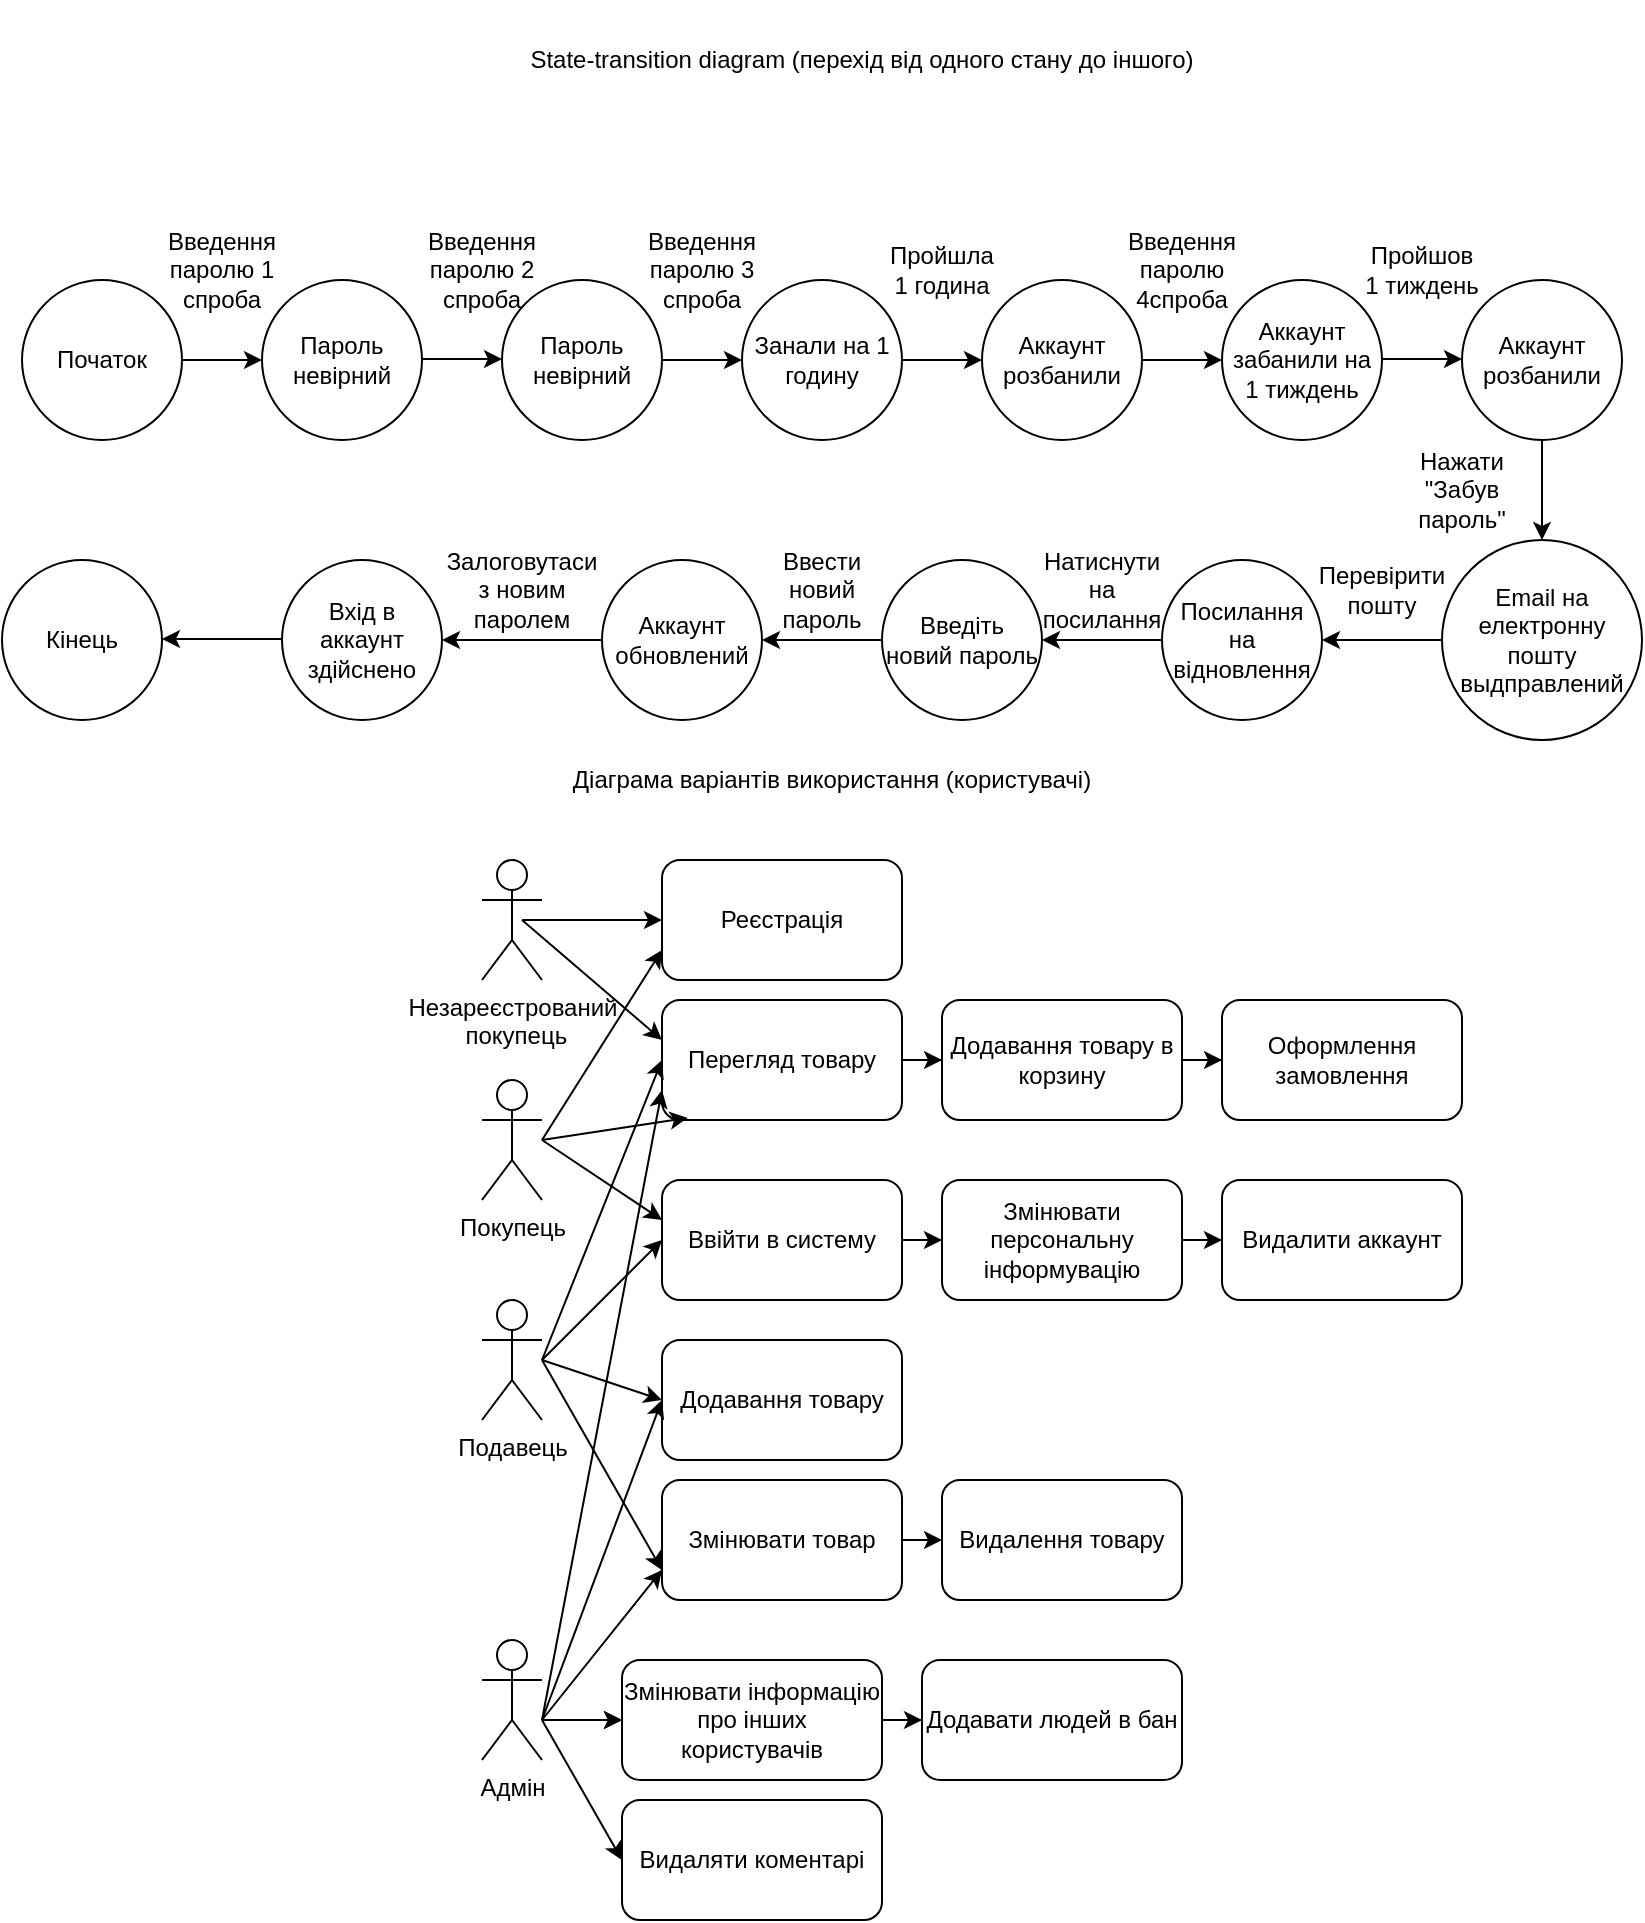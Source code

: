 <mxfile version="15.6.2" type="github">
  <diagram id="R2lEEEUBdFMjLlhIrx00" name="Page-1">
    <mxGraphModel dx="868" dy="450" grid="1" gridSize="10" guides="1" tooltips="1" connect="1" arrows="1" fold="1" page="1" pageScale="1" pageWidth="850" pageHeight="1100" math="0" shadow="0" extFonts="Permanent Marker^https://fonts.googleapis.com/css?family=Permanent+Marker">
      <root>
        <mxCell id="0" />
        <mxCell id="1" parent="0" />
        <mxCell id="Ue390XHN1mh2CvqSjxft-1" value="&lt;font style=&quot;vertical-align: inherit&quot;&gt;&lt;font style=&quot;vertical-align: inherit&quot;&gt;Початок&lt;/font&gt;&lt;/font&gt;" style="ellipse;whiteSpace=wrap;html=1;aspect=fixed;" parent="1" vertex="1">
          <mxGeometry x="20" y="150" width="80" height="80" as="geometry" />
        </mxCell>
        <mxCell id="Ue390XHN1mh2CvqSjxft-4" value="" style="endArrow=classic;html=1;rounded=0;exitX=1;exitY=0.5;exitDx=0;exitDy=0;" parent="1" source="Ue390XHN1mh2CvqSjxft-1" edge="1">
          <mxGeometry width="50" height="50" relative="1" as="geometry">
            <mxPoint x="280" y="260" as="sourcePoint" />
            <mxPoint x="140" y="190" as="targetPoint" />
          </mxGeometry>
        </mxCell>
        <mxCell id="Ue390XHN1mh2CvqSjxft-7" value="&lt;font style=&quot;vertical-align: inherit&quot;&gt;&lt;font style=&quot;vertical-align: inherit&quot;&gt;Кінець&lt;/font&gt;&lt;/font&gt;" style="ellipse;whiteSpace=wrap;html=1;aspect=fixed;" parent="1" vertex="1">
          <mxGeometry x="10" y="290" width="80" height="80" as="geometry" />
        </mxCell>
        <mxCell id="Ue390XHN1mh2CvqSjxft-8" value="Пароль невірний" style="ellipse;whiteSpace=wrap;html=1;aspect=fixed;" parent="1" vertex="1">
          <mxGeometry x="140" y="150" width="80" height="80" as="geometry" />
        </mxCell>
        <mxCell id="Ue390XHN1mh2CvqSjxft-9" value="&lt;font style=&quot;vertical-align: inherit&quot;&gt;&lt;font style=&quot;vertical-align: inherit&quot;&gt;Введення паролю 1 спроба&lt;/font&gt;&lt;/font&gt;" style="text;html=1;strokeColor=none;fillColor=none;align=center;verticalAlign=middle;whiteSpace=wrap;rounded=0;" parent="1" vertex="1">
          <mxGeometry x="90" y="130" width="60" height="30" as="geometry" />
        </mxCell>
        <mxCell id="Ue390XHN1mh2CvqSjxft-10" value="Пароль невірний" style="ellipse;whiteSpace=wrap;html=1;aspect=fixed;" parent="1" vertex="1">
          <mxGeometry x="260" y="150" width="80" height="80" as="geometry" />
        </mxCell>
        <mxCell id="Ue390XHN1mh2CvqSjxft-12" value="" style="endArrow=classic;html=1;rounded=0;exitX=1;exitY=0.5;exitDx=0;exitDy=0;" parent="1" edge="1">
          <mxGeometry width="50" height="50" relative="1" as="geometry">
            <mxPoint x="220" y="189.5" as="sourcePoint" />
            <mxPoint x="260" y="189.5" as="targetPoint" />
          </mxGeometry>
        </mxCell>
        <mxCell id="Ue390XHN1mh2CvqSjxft-13" value="&lt;font style=&quot;vertical-align: inherit&quot;&gt;&lt;font style=&quot;vertical-align: inherit&quot;&gt;Введення паролю 2 спроба&lt;/font&gt;&lt;/font&gt;" style="text;html=1;strokeColor=none;fillColor=none;align=center;verticalAlign=middle;whiteSpace=wrap;rounded=0;" parent="1" vertex="1">
          <mxGeometry x="220" y="130" width="60" height="30" as="geometry" />
        </mxCell>
        <mxCell id="Ue390XHN1mh2CvqSjxft-14" value="" style="endArrow=classic;html=1;rounded=0;exitX=1;exitY=0.5;exitDx=0;exitDy=0;" parent="1" edge="1">
          <mxGeometry width="50" height="50" relative="1" as="geometry">
            <mxPoint x="340" y="190" as="sourcePoint" />
            <mxPoint x="380" y="190" as="targetPoint" />
          </mxGeometry>
        </mxCell>
        <mxCell id="Ue390XHN1mh2CvqSjxft-15" value="&lt;font style=&quot;vertical-align: inherit&quot;&gt;&lt;font style=&quot;vertical-align: inherit&quot;&gt;Введення паролю 3 спроба&lt;/font&gt;&lt;/font&gt;" style="text;html=1;strokeColor=none;fillColor=none;align=center;verticalAlign=middle;whiteSpace=wrap;rounded=0;" parent="1" vertex="1">
          <mxGeometry x="330" y="130" width="60" height="30" as="geometry" />
        </mxCell>
        <mxCell id="Ue390XHN1mh2CvqSjxft-16" value="Занали на 1 годину" style="ellipse;whiteSpace=wrap;html=1;aspect=fixed;" parent="1" vertex="1">
          <mxGeometry x="380" y="150" width="80" height="80" as="geometry" />
        </mxCell>
        <mxCell id="Ue390XHN1mh2CvqSjxft-17" value="&lt;font style=&quot;vertical-align: inherit&quot;&gt;&lt;font style=&quot;vertical-align: inherit&quot;&gt;Пройшла 1 година&lt;/font&gt;&lt;/font&gt;" style="text;html=1;strokeColor=none;fillColor=none;align=center;verticalAlign=middle;whiteSpace=wrap;rounded=0;" parent="1" vertex="1">
          <mxGeometry x="450" y="130" width="60" height="30" as="geometry" />
        </mxCell>
        <mxCell id="Ue390XHN1mh2CvqSjxft-18" value="" style="endArrow=classic;html=1;rounded=0;exitX=1;exitY=0.5;exitDx=0;exitDy=0;" parent="1" edge="1">
          <mxGeometry width="50" height="50" relative="1" as="geometry">
            <mxPoint x="460" y="190" as="sourcePoint" />
            <mxPoint x="500" y="190" as="targetPoint" />
          </mxGeometry>
        </mxCell>
        <mxCell id="Ue390XHN1mh2CvqSjxft-19" value="Аккаунт розбанили" style="ellipse;whiteSpace=wrap;html=1;aspect=fixed;" parent="1" vertex="1">
          <mxGeometry x="500" y="150" width="80" height="80" as="geometry" />
        </mxCell>
        <mxCell id="Ue390XHN1mh2CvqSjxft-20" value="&lt;font style=&quot;vertical-align: inherit&quot;&gt;&lt;font style=&quot;vertical-align: inherit&quot;&gt;Введення паролю 4спроба&lt;/font&gt;&lt;/font&gt;" style="text;html=1;strokeColor=none;fillColor=none;align=center;verticalAlign=middle;whiteSpace=wrap;rounded=0;" parent="1" vertex="1">
          <mxGeometry x="570" y="130" width="60" height="30" as="geometry" />
        </mxCell>
        <mxCell id="Ue390XHN1mh2CvqSjxft-21" value="" style="endArrow=classic;html=1;rounded=0;exitX=1;exitY=0.5;exitDx=0;exitDy=0;" parent="1" edge="1">
          <mxGeometry width="50" height="50" relative="1" as="geometry">
            <mxPoint x="580" y="190" as="sourcePoint" />
            <mxPoint x="620" y="190" as="targetPoint" />
          </mxGeometry>
        </mxCell>
        <mxCell id="Ue390XHN1mh2CvqSjxft-22" value="Аккаунт забанили на 1 тиждень" style="ellipse;whiteSpace=wrap;html=1;aspect=fixed;" parent="1" vertex="1">
          <mxGeometry x="620" y="150" width="80" height="80" as="geometry" />
        </mxCell>
        <mxCell id="Ue390XHN1mh2CvqSjxft-23" value="&lt;font style=&quot;vertical-align: inherit&quot;&gt;&lt;font style=&quot;vertical-align: inherit&quot;&gt;Пройшов 1 тиждень&lt;/font&gt;&lt;/font&gt;" style="text;html=1;strokeColor=none;fillColor=none;align=center;verticalAlign=middle;whiteSpace=wrap;rounded=0;" parent="1" vertex="1">
          <mxGeometry x="690" y="130" width="60" height="30" as="geometry" />
        </mxCell>
        <mxCell id="Ue390XHN1mh2CvqSjxft-24" value="" style="endArrow=classic;html=1;rounded=0;exitX=1;exitY=0.5;exitDx=0;exitDy=0;" parent="1" edge="1">
          <mxGeometry width="50" height="50" relative="1" as="geometry">
            <mxPoint x="700" y="189.5" as="sourcePoint" />
            <mxPoint x="740" y="189.5" as="targetPoint" />
          </mxGeometry>
        </mxCell>
        <mxCell id="Ue390XHN1mh2CvqSjxft-26" value="Аккаунт розбанили" style="ellipse;whiteSpace=wrap;html=1;aspect=fixed;" parent="1" vertex="1">
          <mxGeometry x="740" y="150" width="80" height="80" as="geometry" />
        </mxCell>
        <mxCell id="Ue390XHN1mh2CvqSjxft-28" value="" style="endArrow=classic;html=1;rounded=0;" parent="1" edge="1">
          <mxGeometry width="50" height="50" relative="1" as="geometry">
            <mxPoint x="780" y="230" as="sourcePoint" />
            <mxPoint x="780" y="280" as="targetPoint" />
          </mxGeometry>
        </mxCell>
        <mxCell id="Ue390XHN1mh2CvqSjxft-29" value="&lt;font style=&quot;vertical-align: inherit&quot;&gt;&lt;font style=&quot;vertical-align: inherit&quot;&gt;Нажати &quot;Забув пароль&quot;&lt;/font&gt;&lt;/font&gt;" style="text;html=1;strokeColor=none;fillColor=none;align=center;verticalAlign=middle;whiteSpace=wrap;rounded=0;" parent="1" vertex="1">
          <mxGeometry x="710" y="240" width="60" height="30" as="geometry" />
        </mxCell>
        <mxCell id="Ue390XHN1mh2CvqSjxft-31" value="Email на електронну пошту выдправлений" style="ellipse;whiteSpace=wrap;html=1;aspect=fixed;" parent="1" vertex="1">
          <mxGeometry x="730" y="280" width="100" height="100" as="geometry" />
        </mxCell>
        <mxCell id="Ue390XHN1mh2CvqSjxft-33" value="" style="endArrow=classic;html=1;rounded=0;entryX=1;entryY=0.5;entryDx=0;entryDy=0;" parent="1" target="Ue390XHN1mh2CvqSjxft-34" edge="1">
          <mxGeometry width="50" height="50" relative="1" as="geometry">
            <mxPoint x="730" y="330" as="sourcePoint" />
            <mxPoint x="680" y="330" as="targetPoint" />
          </mxGeometry>
        </mxCell>
        <mxCell id="Ue390XHN1mh2CvqSjxft-34" value="Посилання на відновлення" style="ellipse;whiteSpace=wrap;html=1;aspect=fixed;" parent="1" vertex="1">
          <mxGeometry x="590" y="290" width="80" height="80" as="geometry" />
        </mxCell>
        <mxCell id="Ue390XHN1mh2CvqSjxft-35" value="&lt;font style=&quot;vertical-align: inherit&quot;&gt;&lt;font style=&quot;vertical-align: inherit&quot;&gt;Перевірити пошту&lt;/font&gt;&lt;/font&gt;" style="text;html=1;strokeColor=none;fillColor=none;align=center;verticalAlign=middle;whiteSpace=wrap;rounded=0;" parent="1" vertex="1">
          <mxGeometry x="670" y="290" width="60" height="30" as="geometry" />
        </mxCell>
        <mxCell id="Ue390XHN1mh2CvqSjxft-37" value="" style="endArrow=classic;html=1;rounded=0;entryX=1;entryY=0.5;entryDx=0;entryDy=0;" parent="1" target="Ue390XHN1mh2CvqSjxft-38" edge="1">
          <mxGeometry width="50" height="50" relative="1" as="geometry">
            <mxPoint x="590" y="330" as="sourcePoint" />
            <mxPoint x="540" y="330" as="targetPoint" />
          </mxGeometry>
        </mxCell>
        <mxCell id="Ue390XHN1mh2CvqSjxft-38" value="Введіть новий пароль" style="ellipse;whiteSpace=wrap;html=1;aspect=fixed;" parent="1" vertex="1">
          <mxGeometry x="450" y="290" width="80" height="80" as="geometry" />
        </mxCell>
        <mxCell id="Ue390XHN1mh2CvqSjxft-39" value="&lt;font style=&quot;vertical-align: inherit&quot;&gt;&lt;font style=&quot;vertical-align: inherit&quot;&gt;Натиснути на посилання&lt;/font&gt;&lt;/font&gt;" style="text;html=1;strokeColor=none;fillColor=none;align=center;verticalAlign=middle;whiteSpace=wrap;rounded=0;" parent="1" vertex="1">
          <mxGeometry x="530" y="290" width="60" height="30" as="geometry" />
        </mxCell>
        <mxCell id="Ue390XHN1mh2CvqSjxft-40" value="" style="endArrow=classic;html=1;rounded=0;entryX=1;entryY=0.5;entryDx=0;entryDy=0;" parent="1" target="Ue390XHN1mh2CvqSjxft-41" edge="1">
          <mxGeometry width="50" height="50" relative="1" as="geometry">
            <mxPoint x="450" y="330" as="sourcePoint" />
            <mxPoint x="400" y="330" as="targetPoint" />
          </mxGeometry>
        </mxCell>
        <mxCell id="Ue390XHN1mh2CvqSjxft-41" value="Аккаунт обновлений" style="ellipse;whiteSpace=wrap;html=1;aspect=fixed;" parent="1" vertex="1">
          <mxGeometry x="310" y="290" width="80" height="80" as="geometry" />
        </mxCell>
        <mxCell id="Ue390XHN1mh2CvqSjxft-42" value="&lt;font style=&quot;vertical-align: inherit&quot;&gt;&lt;font style=&quot;vertical-align: inherit&quot;&gt;Ввести новий пароль&lt;/font&gt;&lt;/font&gt;" style="text;html=1;strokeColor=none;fillColor=none;align=center;verticalAlign=middle;whiteSpace=wrap;rounded=0;" parent="1" vertex="1">
          <mxGeometry x="390" y="290" width="60" height="30" as="geometry" />
        </mxCell>
        <mxCell id="Ue390XHN1mh2CvqSjxft-43" value="" style="endArrow=classic;html=1;rounded=0;entryX=1;entryY=0.5;entryDx=0;entryDy=0;" parent="1" target="Ue390XHN1mh2CvqSjxft-44" edge="1">
          <mxGeometry width="50" height="50" relative="1" as="geometry">
            <mxPoint x="310" y="330" as="sourcePoint" />
            <mxPoint x="260" y="330" as="targetPoint" />
          </mxGeometry>
        </mxCell>
        <mxCell id="Ue390XHN1mh2CvqSjxft-44" value="Вхід в аккаунт здійснено" style="ellipse;whiteSpace=wrap;html=1;aspect=fixed;" parent="1" vertex="1">
          <mxGeometry x="150" y="290" width="80" height="80" as="geometry" />
        </mxCell>
        <mxCell id="Ue390XHN1mh2CvqSjxft-45" value="&lt;font style=&quot;vertical-align: inherit&quot;&gt;&lt;font style=&quot;vertical-align: inherit&quot;&gt;Залоговутаси з новим паролем&lt;/font&gt;&lt;/font&gt;" style="text;html=1;strokeColor=none;fillColor=none;align=center;verticalAlign=middle;whiteSpace=wrap;rounded=0;" parent="1" vertex="1">
          <mxGeometry x="240" y="290" width="60" height="30" as="geometry" />
        </mxCell>
        <mxCell id="Ue390XHN1mh2CvqSjxft-47" value="" style="endArrow=classic;html=1;rounded=0;entryX=1;entryY=0.5;entryDx=0;entryDy=0;" parent="1" edge="1">
          <mxGeometry width="50" height="50" relative="1" as="geometry">
            <mxPoint x="150" y="329.5" as="sourcePoint" />
            <mxPoint x="90" y="329.5" as="targetPoint" />
          </mxGeometry>
        </mxCell>
        <mxCell id="Ue390XHN1mh2CvqSjxft-48" value="State-transition diagram (перехід від одного стану до іншого)" style="text;html=1;strokeColor=none;fillColor=none;align=center;verticalAlign=middle;whiteSpace=wrap;rounded=0;" parent="1" vertex="1">
          <mxGeometry x="190" y="10" width="500" height="60" as="geometry" />
        </mxCell>
        <mxCell id="236ISNrsegGFX4FAyxNn-2" value="&lt;font style=&quot;vertical-align: inherit&quot;&gt;&lt;font style=&quot;vertical-align: inherit&quot;&gt;&lt;font style=&quot;vertical-align: inherit&quot;&gt;&lt;font style=&quot;vertical-align: inherit&quot;&gt;&lt;font style=&quot;vertical-align: inherit&quot;&gt;&lt;font style=&quot;vertical-align: inherit&quot;&gt;Діаграма варіантів використання (користувачі)&lt;/font&gt;&lt;/font&gt;&lt;/font&gt;&lt;/font&gt;&lt;/font&gt;&lt;/font&gt;" style="text;html=1;strokeColor=none;fillColor=none;align=center;verticalAlign=middle;whiteSpace=wrap;rounded=0;" vertex="1" parent="1">
          <mxGeometry x="175" y="370" width="500" height="60" as="geometry" />
        </mxCell>
        <mxCell id="236ISNrsegGFX4FAyxNn-3" value="&lt;font style=&quot;vertical-align: inherit&quot;&gt;&lt;font style=&quot;vertical-align: inherit&quot;&gt;Адмін&lt;/font&gt;&lt;/font&gt;" style="shape=umlActor;verticalLabelPosition=bottom;verticalAlign=top;html=1;outlineConnect=0;" vertex="1" parent="1">
          <mxGeometry x="250" y="830" width="30" height="60" as="geometry" />
        </mxCell>
        <mxCell id="236ISNrsegGFX4FAyxNn-4" value="&lt;font style=&quot;vertical-align: inherit&quot;&gt;&lt;font style=&quot;vertical-align: inherit&quot;&gt;Подавець&lt;/font&gt;&lt;/font&gt;" style="shape=umlActor;verticalLabelPosition=bottom;verticalAlign=top;html=1;outlineConnect=0;" vertex="1" parent="1">
          <mxGeometry x="250" y="660" width="30" height="60" as="geometry" />
        </mxCell>
        <mxCell id="236ISNrsegGFX4FAyxNn-5" value="&lt;font style=&quot;vertical-align: inherit&quot;&gt;&lt;font style=&quot;vertical-align: inherit&quot;&gt;Покупець&lt;/font&gt;&lt;/font&gt;" style="shape=umlActor;verticalLabelPosition=bottom;verticalAlign=top;html=1;outlineConnect=0;" vertex="1" parent="1">
          <mxGeometry x="250" y="550" width="30" height="60" as="geometry" />
        </mxCell>
        <mxCell id="236ISNrsegGFX4FAyxNn-6" value="&lt;font style=&quot;vertical-align: inherit&quot;&gt;&lt;font style=&quot;vertical-align: inherit&quot;&gt;&lt;font style=&quot;vertical-align: inherit&quot;&gt;&lt;font style=&quot;vertical-align: inherit&quot;&gt;&lt;font style=&quot;vertical-align: inherit&quot;&gt;&lt;font style=&quot;vertical-align: inherit&quot;&gt;Незареєстрований &lt;/font&gt;&lt;/font&gt;&lt;br&gt;&lt;font style=&quot;vertical-align: inherit&quot;&gt;&lt;font style=&quot;vertical-align: inherit&quot;&gt;&amp;nbsp;покупець&lt;/font&gt;&lt;/font&gt;&lt;/font&gt;&lt;/font&gt;&lt;/font&gt;&lt;/font&gt;" style="shape=umlActor;verticalLabelPosition=bottom;verticalAlign=top;html=1;outlineConnect=0;" vertex="1" parent="1">
          <mxGeometry x="250" y="440" width="30" height="60" as="geometry" />
        </mxCell>
        <mxCell id="236ISNrsegGFX4FAyxNn-10" value="Перегляд товару" style="rounded=1;whiteSpace=wrap;html=1;" vertex="1" parent="1">
          <mxGeometry x="340" y="510" width="120" height="60" as="geometry" />
        </mxCell>
        <mxCell id="236ISNrsegGFX4FAyxNn-13" value="Реєстрація" style="rounded=1;whiteSpace=wrap;html=1;" vertex="1" parent="1">
          <mxGeometry x="340" y="440" width="120" height="60" as="geometry" />
        </mxCell>
        <mxCell id="236ISNrsegGFX4FAyxNn-23" style="edgeStyle=orthogonalEdgeStyle;rounded=0;orthogonalLoop=1;jettySize=auto;html=1;entryX=0;entryY=0.5;entryDx=0;entryDy=0;exitX=1;exitY=0.5;exitDx=0;exitDy=0;" edge="1" parent="1" source="236ISNrsegGFX4FAyxNn-10" target="236ISNrsegGFX4FAyxNn-21">
          <mxGeometry relative="1" as="geometry">
            <mxPoint x="320" y="610" as="sourcePoint" />
            <mxPoint x="350" y="565" as="targetPoint" />
          </mxGeometry>
        </mxCell>
        <mxCell id="236ISNrsegGFX4FAyxNn-24" value="Оформлення замовлення" style="rounded=1;whiteSpace=wrap;html=1;" vertex="1" parent="1">
          <mxGeometry x="620" y="510" width="120" height="60" as="geometry" />
        </mxCell>
        <mxCell id="236ISNrsegGFX4FAyxNn-25" style="edgeStyle=orthogonalEdgeStyle;rounded=0;orthogonalLoop=1;jettySize=auto;html=1;entryX=0;entryY=0.5;entryDx=0;entryDy=0;startArrow=none;" edge="1" parent="1" target="236ISNrsegGFX4FAyxNn-24" source="236ISNrsegGFX4FAyxNn-21">
          <mxGeometry relative="1" as="geometry">
            <mxPoint x="320" y="680" as="sourcePoint" />
            <mxPoint x="350" y="635" as="targetPoint" />
          </mxGeometry>
        </mxCell>
        <mxCell id="236ISNrsegGFX4FAyxNn-21" value="Додавання товару в корзину" style="rounded=1;whiteSpace=wrap;html=1;" vertex="1" parent="1">
          <mxGeometry x="480" y="510" width="120" height="60" as="geometry" />
        </mxCell>
        <mxCell id="236ISNrsegGFX4FAyxNn-26" value="" style="edgeStyle=orthogonalEdgeStyle;rounded=0;orthogonalLoop=1;jettySize=auto;html=1;entryX=0;entryY=0.5;entryDx=0;entryDy=0;endArrow=none;exitX=1;exitY=0.5;exitDx=0;exitDy=0;" edge="1" parent="1" source="236ISNrsegGFX4FAyxNn-10" target="236ISNrsegGFX4FAyxNn-21">
          <mxGeometry relative="1" as="geometry">
            <mxPoint x="320" y="680" as="sourcePoint" />
            <mxPoint x="560" y="540" as="targetPoint" />
          </mxGeometry>
        </mxCell>
        <mxCell id="236ISNrsegGFX4FAyxNn-39" value="" style="endArrow=classic;html=1;rounded=0;entryX=0.108;entryY=0.983;entryDx=0;entryDy=0;entryPerimeter=0;" edge="1" parent="1" target="236ISNrsegGFX4FAyxNn-10">
          <mxGeometry width="50" height="50" relative="1" as="geometry">
            <mxPoint x="280" y="580" as="sourcePoint" />
            <mxPoint x="390" y="600" as="targetPoint" />
          </mxGeometry>
        </mxCell>
        <mxCell id="236ISNrsegGFX4FAyxNn-40" value="" style="endArrow=classic;html=1;rounded=0;entryX=0;entryY=0.75;entryDx=0;entryDy=0;" edge="1" parent="1" source="236ISNrsegGFX4FAyxNn-5" target="236ISNrsegGFX4FAyxNn-13">
          <mxGeometry width="50" height="50" relative="1" as="geometry">
            <mxPoint x="380" y="580" as="sourcePoint" />
            <mxPoint x="430" y="530" as="targetPoint" />
            <Array as="points">
              <mxPoint x="280" y="580" />
            </Array>
          </mxGeometry>
        </mxCell>
        <mxCell id="236ISNrsegGFX4FAyxNn-41" value="" style="endArrow=classic;html=1;rounded=0;" edge="1" parent="1">
          <mxGeometry width="50" height="50" relative="1" as="geometry">
            <mxPoint x="280" y="580" as="sourcePoint" />
            <mxPoint x="340" y="620" as="targetPoint" />
          </mxGeometry>
        </mxCell>
        <mxCell id="236ISNrsegGFX4FAyxNn-42" value="Ввійти в систему" style="rounded=1;whiteSpace=wrap;html=1;" vertex="1" parent="1">
          <mxGeometry x="340" y="600" width="120" height="60" as="geometry" />
        </mxCell>
        <mxCell id="236ISNrsegGFX4FAyxNn-43" style="edgeStyle=orthogonalEdgeStyle;rounded=0;orthogonalLoop=1;jettySize=auto;html=1;entryX=0;entryY=0.5;entryDx=0;entryDy=0;exitX=1;exitY=0.5;exitDx=0;exitDy=0;" edge="1" parent="1" source="236ISNrsegGFX4FAyxNn-42" target="236ISNrsegGFX4FAyxNn-46">
          <mxGeometry relative="1" as="geometry">
            <mxPoint x="320" y="700" as="sourcePoint" />
            <mxPoint x="350" y="655" as="targetPoint" />
          </mxGeometry>
        </mxCell>
        <mxCell id="236ISNrsegGFX4FAyxNn-44" value="Видалити аккаунт" style="rounded=1;whiteSpace=wrap;html=1;" vertex="1" parent="1">
          <mxGeometry x="620" y="600" width="120" height="60" as="geometry" />
        </mxCell>
        <mxCell id="236ISNrsegGFX4FAyxNn-45" style="edgeStyle=orthogonalEdgeStyle;rounded=0;orthogonalLoop=1;jettySize=auto;html=1;entryX=0;entryY=0.5;entryDx=0;entryDy=0;startArrow=none;" edge="1" parent="1" source="236ISNrsegGFX4FAyxNn-46" target="236ISNrsegGFX4FAyxNn-44">
          <mxGeometry relative="1" as="geometry">
            <mxPoint x="320" y="770" as="sourcePoint" />
            <mxPoint x="350" y="725" as="targetPoint" />
          </mxGeometry>
        </mxCell>
        <mxCell id="236ISNrsegGFX4FAyxNn-46" value="Змінювати персональну інформувацію" style="rounded=1;whiteSpace=wrap;html=1;" vertex="1" parent="1">
          <mxGeometry x="480" y="600" width="120" height="60" as="geometry" />
        </mxCell>
        <mxCell id="236ISNrsegGFX4FAyxNn-47" value="" style="edgeStyle=orthogonalEdgeStyle;rounded=0;orthogonalLoop=1;jettySize=auto;html=1;entryX=0;entryY=0.5;entryDx=0;entryDy=0;endArrow=none;exitX=1;exitY=0.5;exitDx=0;exitDy=0;" edge="1" parent="1" source="236ISNrsegGFX4FAyxNn-42" target="236ISNrsegGFX4FAyxNn-46">
          <mxGeometry relative="1" as="geometry">
            <mxPoint x="320" y="770" as="sourcePoint" />
            <mxPoint x="560" y="630" as="targetPoint" />
          </mxGeometry>
        </mxCell>
        <mxCell id="236ISNrsegGFX4FAyxNn-49" value="" style="endArrow=classic;html=1;rounded=0;entryX=0;entryY=0.5;entryDx=0;entryDy=0;" edge="1" parent="1" target="236ISNrsegGFX4FAyxNn-10">
          <mxGeometry width="50" height="50" relative="1" as="geometry">
            <mxPoint x="280" y="690" as="sourcePoint" />
            <mxPoint x="430" y="630" as="targetPoint" />
          </mxGeometry>
        </mxCell>
        <mxCell id="236ISNrsegGFX4FAyxNn-50" value="" style="endArrow=classic;html=1;rounded=0;entryX=0;entryY=0.5;entryDx=0;entryDy=0;" edge="1" parent="1" target="236ISNrsegGFX4FAyxNn-42">
          <mxGeometry width="50" height="50" relative="1" as="geometry">
            <mxPoint x="280" y="690" as="sourcePoint" />
            <mxPoint x="430" y="630" as="targetPoint" />
          </mxGeometry>
        </mxCell>
        <mxCell id="236ISNrsegGFX4FAyxNn-51" value="Додавання товару" style="rounded=1;whiteSpace=wrap;html=1;" vertex="1" parent="1">
          <mxGeometry x="340" y="680" width="120" height="60" as="geometry" />
        </mxCell>
        <mxCell id="236ISNrsegGFX4FAyxNn-57" value="" style="endArrow=classic;html=1;rounded=0;entryX=0;entryY=0.5;entryDx=0;entryDy=0;" edge="1" parent="1" target="236ISNrsegGFX4FAyxNn-51">
          <mxGeometry width="50" height="50" relative="1" as="geometry">
            <mxPoint x="280" y="690" as="sourcePoint" />
            <mxPoint x="430" y="630" as="targetPoint" />
          </mxGeometry>
        </mxCell>
        <mxCell id="236ISNrsegGFX4FAyxNn-58" value="Змінювати товар" style="rounded=1;whiteSpace=wrap;html=1;" vertex="1" parent="1">
          <mxGeometry x="340" y="750" width="120" height="60" as="geometry" />
        </mxCell>
        <mxCell id="236ISNrsegGFX4FAyxNn-60" value="Видалення товару" style="rounded=1;whiteSpace=wrap;html=1;" vertex="1" parent="1">
          <mxGeometry x="480" y="750" width="120" height="60" as="geometry" />
        </mxCell>
        <mxCell id="236ISNrsegGFX4FAyxNn-61" value="" style="endArrow=classic;html=1;rounded=0;entryX=0;entryY=0.75;entryDx=0;entryDy=0;" edge="1" parent="1" target="236ISNrsegGFX4FAyxNn-58">
          <mxGeometry width="50" height="50" relative="1" as="geometry">
            <mxPoint x="280" y="690" as="sourcePoint" />
            <mxPoint x="430" y="730" as="targetPoint" />
          </mxGeometry>
        </mxCell>
        <mxCell id="236ISNrsegGFX4FAyxNn-63" value="" style="endArrow=classic;html=1;rounded=0;entryX=0;entryY=0.5;entryDx=0;entryDy=0;" edge="1" parent="1" source="236ISNrsegGFX4FAyxNn-58" target="236ISNrsegGFX4FAyxNn-60">
          <mxGeometry width="50" height="50" relative="1" as="geometry">
            <mxPoint x="380" y="680" as="sourcePoint" />
            <mxPoint x="430" y="630" as="targetPoint" />
            <Array as="points">
              <mxPoint x="480" y="780" />
            </Array>
          </mxGeometry>
        </mxCell>
        <mxCell id="236ISNrsegGFX4FAyxNn-71" value="" style="edgeStyle=orthogonalEdgeStyle;rounded=0;orthogonalLoop=1;jettySize=auto;html=1;" edge="1" parent="1" source="236ISNrsegGFX4FAyxNn-64" target="236ISNrsegGFX4FAyxNn-70">
          <mxGeometry relative="1" as="geometry" />
        </mxCell>
        <mxCell id="236ISNrsegGFX4FAyxNn-64" value="Змінювати інформацію про інших користувачів" style="rounded=1;whiteSpace=wrap;html=1;" vertex="1" parent="1">
          <mxGeometry x="320" y="840" width="130" height="60" as="geometry" />
        </mxCell>
        <mxCell id="236ISNrsegGFX4FAyxNn-65" value="Видаляти коментарі" style="rounded=1;whiteSpace=wrap;html=1;" vertex="1" parent="1">
          <mxGeometry x="320" y="910" width="130" height="60" as="geometry" />
        </mxCell>
        <mxCell id="236ISNrsegGFX4FAyxNn-67" value="" style="endArrow=classic;html=1;rounded=0;entryX=0;entryY=0.5;entryDx=0;entryDy=0;" edge="1" parent="1" target="236ISNrsegGFX4FAyxNn-64">
          <mxGeometry width="50" height="50" relative="1" as="geometry">
            <mxPoint x="280" y="870" as="sourcePoint" />
            <mxPoint x="340" y="880" as="targetPoint" />
          </mxGeometry>
        </mxCell>
        <mxCell id="236ISNrsegGFX4FAyxNn-68" value="" style="endArrow=classic;html=1;rounded=0;entryX=0;entryY=0.5;entryDx=0;entryDy=0;" edge="1" parent="1" target="236ISNrsegGFX4FAyxNn-64">
          <mxGeometry width="50" height="50" relative="1" as="geometry">
            <mxPoint x="280" y="870" as="sourcePoint" />
            <mxPoint x="320" y="870" as="targetPoint" />
            <Array as="points">
              <mxPoint x="300" y="870" />
            </Array>
          </mxGeometry>
        </mxCell>
        <mxCell id="236ISNrsegGFX4FAyxNn-69" value="" style="endArrow=classic;html=1;rounded=0;entryX=0;entryY=0.5;entryDx=0;entryDy=0;" edge="1" parent="1" target="236ISNrsegGFX4FAyxNn-65">
          <mxGeometry width="50" height="50" relative="1" as="geometry">
            <mxPoint x="280" y="870" as="sourcePoint" />
            <mxPoint x="330" y="880" as="targetPoint" />
            <Array as="points" />
          </mxGeometry>
        </mxCell>
        <mxCell id="236ISNrsegGFX4FAyxNn-70" value="Додавати людей в бан" style="rounded=1;whiteSpace=wrap;html=1;" vertex="1" parent="1">
          <mxGeometry x="470" y="840" width="130" height="60" as="geometry" />
        </mxCell>
        <mxCell id="236ISNrsegGFX4FAyxNn-73" value="" style="endArrow=classic;html=1;rounded=0;entryX=0;entryY=0.75;entryDx=0;entryDy=0;" edge="1" parent="1" target="236ISNrsegGFX4FAyxNn-10">
          <mxGeometry width="50" height="50" relative="1" as="geometry">
            <mxPoint x="280" y="870" as="sourcePoint" />
            <mxPoint x="330" y="820" as="targetPoint" />
            <Array as="points" />
          </mxGeometry>
        </mxCell>
        <mxCell id="236ISNrsegGFX4FAyxNn-74" value="" style="endArrow=classic;html=1;rounded=0;entryX=0;entryY=0.5;entryDx=0;entryDy=0;" edge="1" parent="1" target="236ISNrsegGFX4FAyxNn-51">
          <mxGeometry width="50" height="50" relative="1" as="geometry">
            <mxPoint x="280" y="870" as="sourcePoint" />
            <mxPoint x="430" y="710" as="targetPoint" />
          </mxGeometry>
        </mxCell>
        <mxCell id="236ISNrsegGFX4FAyxNn-76" value="" style="endArrow=classic;html=1;rounded=0;entryX=0;entryY=0.75;entryDx=0;entryDy=0;" edge="1" parent="1" target="236ISNrsegGFX4FAyxNn-58">
          <mxGeometry width="50" height="50" relative="1" as="geometry">
            <mxPoint x="340" y="795" as="sourcePoint" />
            <mxPoint x="430" y="710" as="targetPoint" />
            <Array as="points">
              <mxPoint x="280" y="870" />
            </Array>
          </mxGeometry>
        </mxCell>
        <mxCell id="236ISNrsegGFX4FAyxNn-78" value="" style="endArrow=classic;html=1;rounded=0;" edge="1" parent="1" target="236ISNrsegGFX4FAyxNn-13">
          <mxGeometry width="50" height="50" relative="1" as="geometry">
            <mxPoint x="270" y="470" as="sourcePoint" />
            <mxPoint x="430" y="610" as="targetPoint" />
            <Array as="points">
              <mxPoint x="270" y="470" />
            </Array>
          </mxGeometry>
        </mxCell>
        <mxCell id="236ISNrsegGFX4FAyxNn-79" value="" style="endArrow=classic;html=1;rounded=0;" edge="1" parent="1">
          <mxGeometry width="50" height="50" relative="1" as="geometry">
            <mxPoint x="270" y="470" as="sourcePoint" />
            <mxPoint x="340" y="530" as="targetPoint" />
          </mxGeometry>
        </mxCell>
      </root>
    </mxGraphModel>
  </diagram>
</mxfile>
